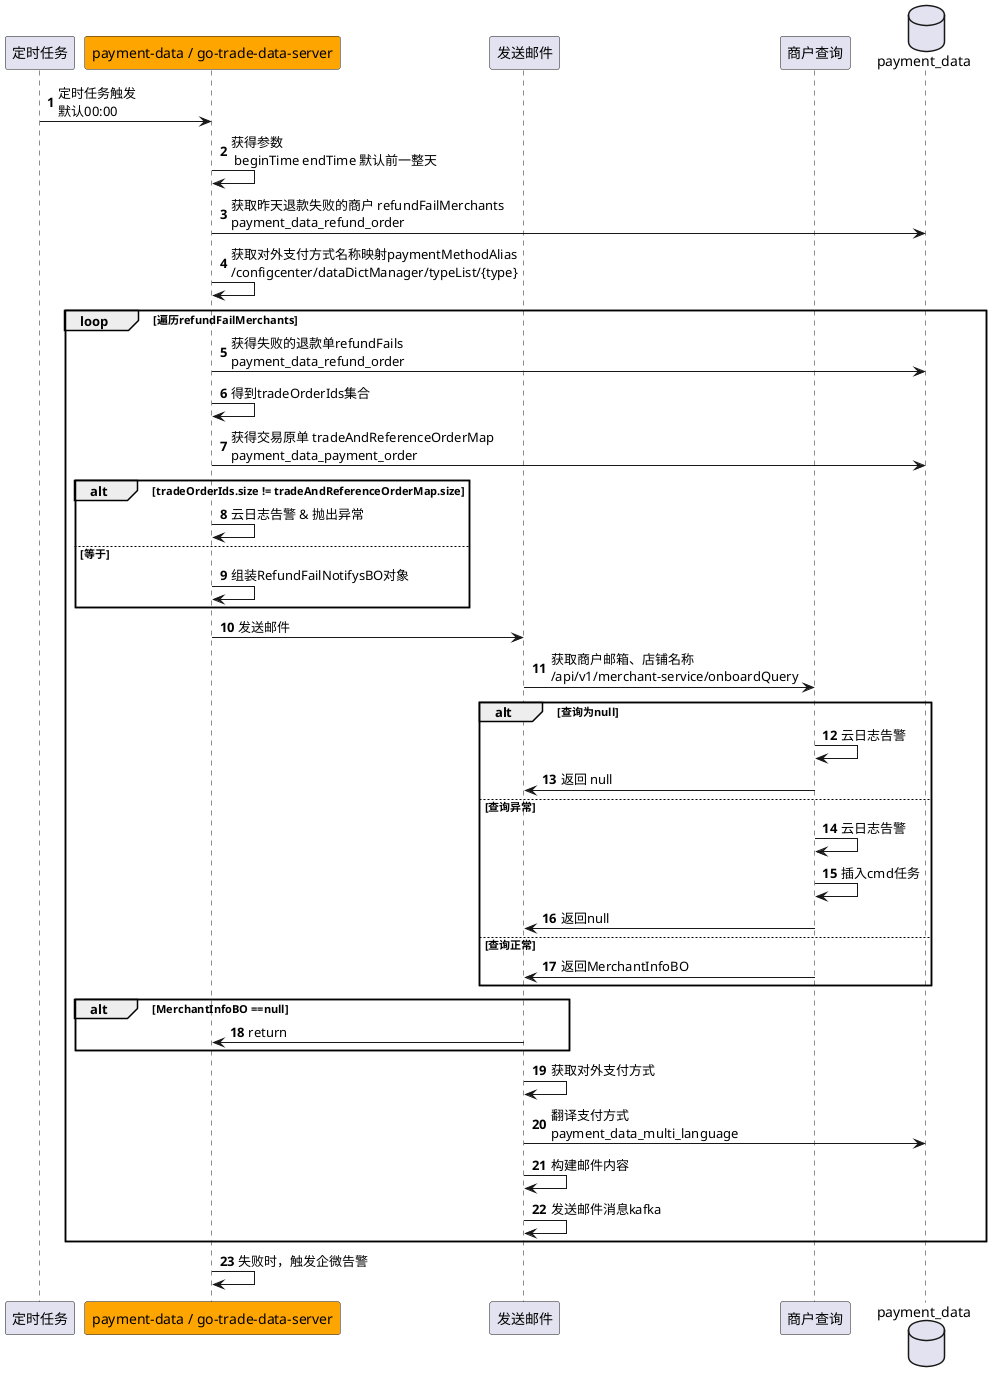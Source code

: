 @startuml

autonumber


participant "定时任务" as xxl
participant "payment-data / go-trade-data-server" as pd #orange
participant "发送邮件" as se
participant "商户查询" as mi

database "payment_data" as pdb




xxl -> pd : 定时任务触发\n默认00:00
pd -> pd: 获得参数 \n beginTime endTime 默认前一整天

pd -> pdb :获取昨天退款失败的商户 refundFailMerchants\npayment_data_refund_order
pd -> pd : 获取对外支付方式名称映射paymentMethodAlias\n/configcenter/dataDictManager/typeList/{type}

loop 遍历refundFailMerchants
	pd -> pdb :获得失败的退款单refundFails\npayment_data_refund_order
	pd -> pd: 得到tradeOrderIds集合
	pd -> pdb :获得交易原单 tradeAndReferenceOrderMap\npayment_data_payment_order
	alt tradeOrderIds.size != tradeAndReferenceOrderMap.size
		pd -> pd: 云日志告警 & 抛出异常
	else 等于
		pd ->pd :组装RefundFailNotifysBO对象
	end
	pd -> se: 发送邮件
	se -> mi: 获取商户邮箱、店铺名称\n/api/v1/merchant-service/onboardQuery
	alt 查询为null
		mi->mi:云日志告警
		mi -> se: 返回 null
	else 查询异常
		mi ->mi: 云日志告警
		mi -> mi :插入cmd任务
		mi -> se: 返回null
  else 查询正常
		mi -> se:返回MerchantInfoBO
	end

	alt MerchantInfoBO ==null
		se -> pd : return
	end

	se -> se:获取对外支付方式
	se -> pdb: 翻译支付方式\npayment_data_multi_language
	se -> se: 构建邮件内容
	se -> se: 发送邮件消息kafka
end

pd -> pd: 失败时，触发企微告警




@enduml